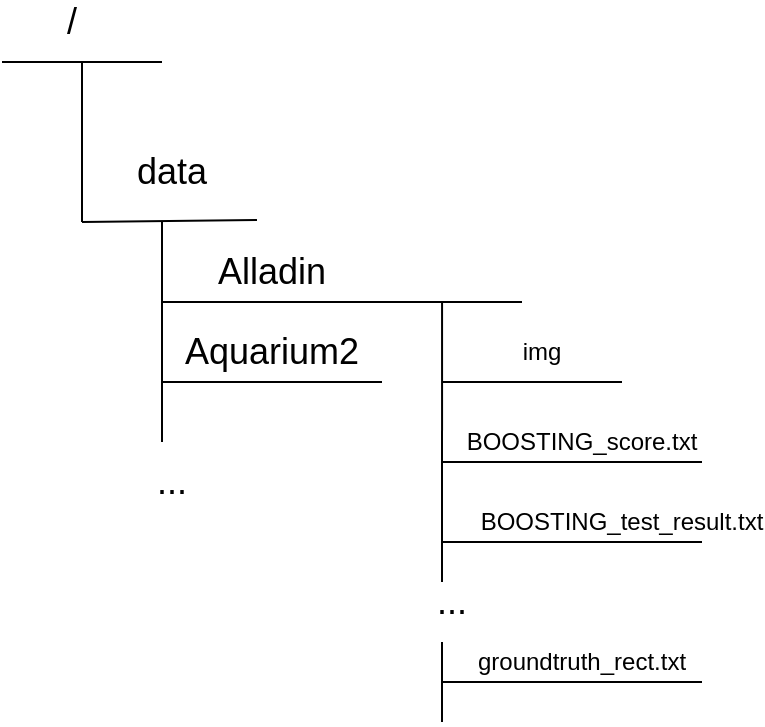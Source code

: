 <mxfile version="13.1.14" type="github"><diagram id="09lWIFU3jMrryoYRcKTK" name="Page-1"><mxGraphModel dx="665" dy="529" grid="0" gridSize="10" guides="1" tooltips="1" connect="1" arrows="1" fold="1" page="1" pageScale="1" pageWidth="850" pageHeight="1100" math="0" shadow="0"><root><mxCell id="0"/><mxCell id="1" parent="0"/><mxCell id="uIQPnY1iJ2UbTti8IFn_-1" value="" style="endArrow=none;html=1;" edge="1" parent="1"><mxGeometry width="50" height="50" relative="1" as="geometry"><mxPoint x="290" y="280" as="sourcePoint"/><mxPoint x="370" y="280" as="targetPoint"/></mxGeometry></mxCell><mxCell id="uIQPnY1iJ2UbTti8IFn_-2" value="" style="endArrow=none;html=1;" edge="1" parent="1"><mxGeometry width="50" height="50" relative="1" as="geometry"><mxPoint x="330" y="280" as="sourcePoint"/><mxPoint x="330" y="360" as="targetPoint"/><Array as="points"><mxPoint x="330" y="320"/></Array></mxGeometry></mxCell><mxCell id="uIQPnY1iJ2UbTti8IFn_-3" value="" style="endArrow=none;html=1;entryX=1.107;entryY=1.3;entryDx=0;entryDy=0;entryPerimeter=0;" edge="1" parent="1" target="uIQPnY1iJ2UbTti8IFn_-7"><mxGeometry width="50" height="50" relative="1" as="geometry"><mxPoint x="330" y="360" as="sourcePoint"/><mxPoint x="380" y="360" as="targetPoint"/></mxGeometry></mxCell><mxCell id="uIQPnY1iJ2UbTti8IFn_-7" value="&lt;font style=&quot;font-size: 18px&quot;&gt;data&lt;/font&gt;" style="text;html=1;strokeColor=none;fillColor=none;align=center;verticalAlign=middle;whiteSpace=wrap;rounded=0;" vertex="1" parent="1"><mxGeometry x="340" y="320" width="70" height="30" as="geometry"/></mxCell><mxCell id="uIQPnY1iJ2UbTti8IFn_-8" value="&lt;font style=&quot;font-size: 18px&quot;&gt;/&lt;/font&gt;" style="text;html=1;strokeColor=none;fillColor=none;align=center;verticalAlign=middle;whiteSpace=wrap;rounded=0;" vertex="1" parent="1"><mxGeometry x="310" y="250" width="30" height="20" as="geometry"/></mxCell><mxCell id="uIQPnY1iJ2UbTti8IFn_-11" value="" style="endArrow=none;html=1;entryX=1;entryY=1;entryDx=0;entryDy=0;" edge="1" parent="1"><mxGeometry width="50" height="50" relative="1" as="geometry"><mxPoint x="370" y="400" as="sourcePoint"/><mxPoint x="550" y="400" as="targetPoint"/></mxGeometry></mxCell><mxCell id="uIQPnY1iJ2UbTti8IFn_-12" value="" style="endArrow=none;html=1;" edge="1" parent="1"><mxGeometry width="50" height="50" relative="1" as="geometry"><mxPoint x="370" y="470" as="sourcePoint"/><mxPoint x="370" y="360" as="targetPoint"/><Array as="points"/></mxGeometry></mxCell><mxCell id="uIQPnY1iJ2UbTti8IFn_-15" value="" style="endArrow=none;html=1;" edge="1" parent="1"><mxGeometry width="50" height="50" relative="1" as="geometry"><mxPoint x="370" y="440" as="sourcePoint"/><mxPoint x="480" y="440" as="targetPoint"/></mxGeometry></mxCell><mxCell id="uIQPnY1iJ2UbTti8IFn_-16" value="&lt;font style=&quot;font-size: 18px&quot;&gt;Aquarium2&lt;/font&gt;" style="text;html=1;strokeColor=none;fillColor=none;align=center;verticalAlign=middle;whiteSpace=wrap;rounded=0;" vertex="1" parent="1"><mxGeometry x="390" y="410" width="70" height="30" as="geometry"/></mxCell><mxCell id="uIQPnY1iJ2UbTti8IFn_-19" value="&lt;span style=&quot;font-size: 18px&quot;&gt;...&lt;/span&gt;" style="text;html=1;strokeColor=none;fillColor=none;align=center;verticalAlign=middle;whiteSpace=wrap;rounded=0;" vertex="1" parent="1"><mxGeometry x="355" y="480" width="40" height="20" as="geometry"/></mxCell><mxCell id="uIQPnY1iJ2UbTti8IFn_-21" value="" style="endArrow=none;html=1;entryX=0.429;entryY=1;entryDx=0;entryDy=0;entryPerimeter=0;" edge="1" parent="1"><mxGeometry width="50" height="50" relative="1" as="geometry"><mxPoint x="510" y="540" as="sourcePoint"/><mxPoint x="510.03" y="400" as="targetPoint"/><Array as="points"/></mxGeometry></mxCell><mxCell id="uIQPnY1iJ2UbTti8IFn_-23" value="" style="endArrow=none;html=1;" edge="1" parent="1"><mxGeometry width="50" height="50" relative="1" as="geometry"><mxPoint x="510" y="440" as="sourcePoint"/><mxPoint x="600" y="440" as="targetPoint"/></mxGeometry></mxCell><mxCell id="uIQPnY1iJ2UbTti8IFn_-25" value="img" style="text;html=1;strokeColor=none;fillColor=none;align=center;verticalAlign=middle;whiteSpace=wrap;rounded=0;" vertex="1" parent="1"><mxGeometry x="540" y="415" width="40" height="20" as="geometry"/></mxCell><mxCell id="uIQPnY1iJ2UbTti8IFn_-26" value="" style="endArrow=none;html=1;" edge="1" parent="1"><mxGeometry width="50" height="50" relative="1" as="geometry"><mxPoint x="510" y="480" as="sourcePoint"/><mxPoint x="640" y="480" as="targetPoint"/></mxGeometry></mxCell><mxCell id="uIQPnY1iJ2UbTti8IFn_-27" value="BOOSTING_score.txt" style="text;html=1;strokeColor=none;fillColor=none;align=center;verticalAlign=middle;whiteSpace=wrap;rounded=0;" vertex="1" parent="1"><mxGeometry x="560" y="460" width="40" height="20" as="geometry"/></mxCell><mxCell id="uIQPnY1iJ2UbTti8IFn_-28" value="" style="endArrow=none;html=1;" edge="1" parent="1"><mxGeometry width="50" height="50" relative="1" as="geometry"><mxPoint x="510" y="520" as="sourcePoint"/><mxPoint x="640" y="520" as="targetPoint"/></mxGeometry></mxCell><mxCell id="uIQPnY1iJ2UbTti8IFn_-29" value="BOOSTING_test_result.txt" style="text;html=1;strokeColor=none;fillColor=none;align=center;verticalAlign=middle;whiteSpace=wrap;rounded=0;" vertex="1" parent="1"><mxGeometry x="580" y="500" width="40" height="20" as="geometry"/></mxCell><mxCell id="uIQPnY1iJ2UbTti8IFn_-30" value="&lt;span style=&quot;font-size: 18px&quot;&gt;...&lt;/span&gt;" style="text;html=1;strokeColor=none;fillColor=none;align=center;verticalAlign=middle;whiteSpace=wrap;rounded=0;" vertex="1" parent="1"><mxGeometry x="495" y="540" width="40" height="20" as="geometry"/></mxCell><mxCell id="uIQPnY1iJ2UbTti8IFn_-31" value="" style="endArrow=none;html=1;" edge="1" parent="1"><mxGeometry width="50" height="50" relative="1" as="geometry"><mxPoint x="510" y="610" as="sourcePoint"/><mxPoint x="510" y="570" as="targetPoint"/></mxGeometry></mxCell><mxCell id="uIQPnY1iJ2UbTti8IFn_-32" value="&lt;font style=&quot;font-size: 18px&quot;&gt;Alladin&lt;br&gt;&lt;/font&gt;" style="text;html=1;strokeColor=none;fillColor=none;align=center;verticalAlign=middle;whiteSpace=wrap;rounded=0;" vertex="1" parent="1"><mxGeometry x="390" y="370" width="70" height="30" as="geometry"/></mxCell><mxCell id="uIQPnY1iJ2UbTti8IFn_-35" value="" style="endArrow=none;html=1;" edge="1" parent="1"><mxGeometry width="50" height="50" relative="1" as="geometry"><mxPoint x="510" y="590" as="sourcePoint"/><mxPoint x="640" y="590" as="targetPoint"/></mxGeometry></mxCell><mxCell id="uIQPnY1iJ2UbTti8IFn_-39" value="groundtruth_rect.txt" style="text;html=1;strokeColor=none;fillColor=none;align=center;verticalAlign=middle;whiteSpace=wrap;rounded=0;" vertex="1" parent="1"><mxGeometry x="560" y="570" width="40" height="20" as="geometry"/></mxCell></root></mxGraphModel></diagram></mxfile>